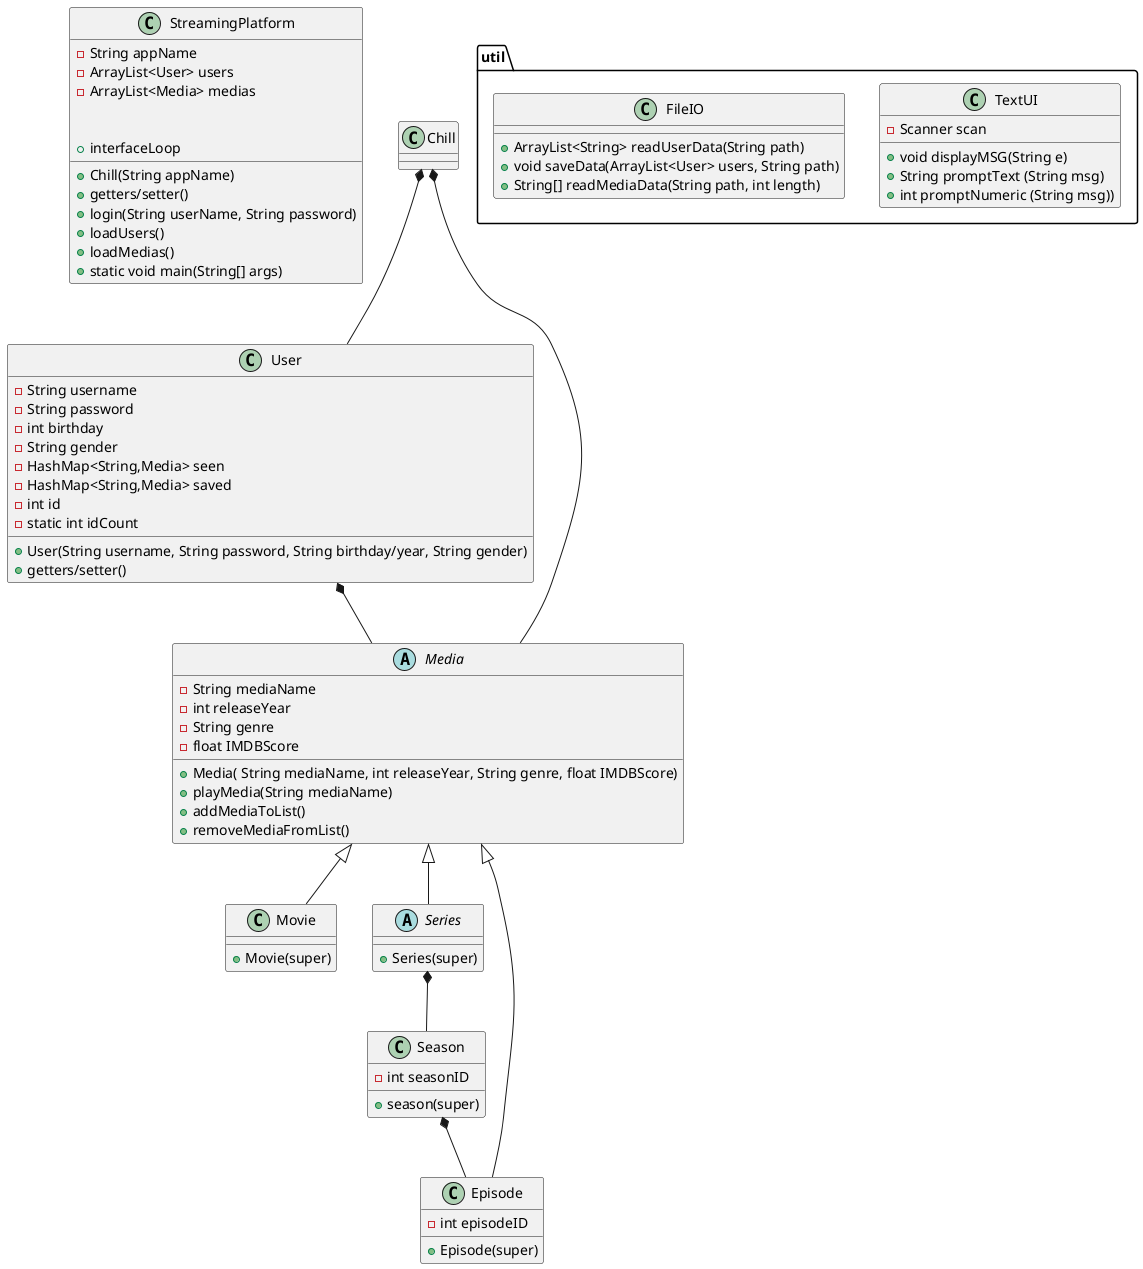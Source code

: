 @startuml

class StreamingPlatform{
- String appName
- ArrayList<User> users
- ArrayList<Media> medias
+ Chill(String appName)


+ getters/setter()
+ login(String userName, String password)
+ loadUsers()
+ loadMedias()
+ interfaceLoop
+ static void main(String[] args)
}

class User{
- String username
- String password
- int birthday
- String gender
- HashMap<String,Media> seen
- HashMap<String,Media> saved
- int id
- static int idCount

+ User(String username, String password, String birthday/year, String gender)
+ getters/setter()

}

package "util"{

class TextUI{
- Scanner scan

+ void displayMSG(String e)
+ String promptText (String msg)
+ int promptNumeric (String msg))
}

class FileIO{
+ ArrayList<String> readUserData(String path)
+ void saveData(ArrayList<User> users, String path)
+ String[] readMediaData(String path, int length)
}

}

abstract class Media{
- String mediaName
- int releaseYear
- String genre
- float IMDBScore

+ Media( String mediaName, int releaseYear, String genre, float IMDBScore)
+ playMedia(String mediaName)
+ addMediaToList()
+ removeMediaFromList()
}

class Movie extends Media{
+ Movie(super)
}

abstract class Series extends Media{
+ Series(super)
}

class Season{
- int seasonID
+ season(super)
}

class Episode extends Media{
-int episodeID
+ Episode(super)
}

Chill *-- Media

User *-- Media

Chill *-- User

Series *-- Season

Season *-- Episode


@enduml